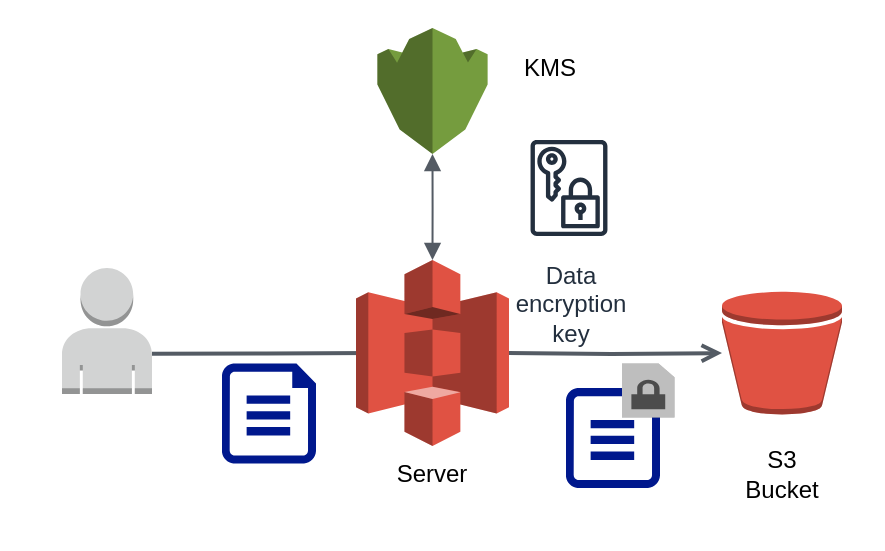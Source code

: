 <mxfile version="12.9.9" type="device"><diagram id="lTrpSe_SfNnOyp6GhTZZ" name="Page-1"><mxGraphModel dx="1106" dy="808" grid="1" gridSize="10" guides="1" tooltips="1" connect="1" arrows="1" fold="1" page="1" pageScale="1" pageWidth="1654" pageHeight="1169" math="0" shadow="0"><root><mxCell id="0"/><mxCell id="1" parent="0"/><mxCell id="tcZFUc5e3ohq0Pu9CYZt-1" value="" style="rounded=0;whiteSpace=wrap;html=1;strokeColor=#FFFFFF;" parent="1" vertex="1"><mxGeometry x="240" y="226.5" width="440" height="273.5" as="geometry"/></mxCell><mxCell id="JTTZSWXdcVhxsukjax-X-2" value="" style="outlineConnect=0;dashed=0;verticalLabelPosition=bottom;verticalAlign=top;align=center;html=1;shape=mxgraph.aws3.bucket;fillColor=#E05243;gradientColor=none;" parent="1" vertex="1"><mxGeometry x="600" y="371.75" width="60" height="61.5" as="geometry"/></mxCell><mxCell id="JTTZSWXdcVhxsukjax-X-3" value="" style="outlineConnect=0;dashed=0;verticalLabelPosition=bottom;verticalAlign=top;align=center;html=1;shape=mxgraph.aws3.user;fillColor=#D2D3D3;gradientColor=none;" parent="1" vertex="1"><mxGeometry x="270" y="360" width="45" height="63" as="geometry"/></mxCell><mxCell id="JTTZSWXdcVhxsukjax-X-4" value="" style="edgeStyle=orthogonalEdgeStyle;html=1;endArrow=open;elbow=vertical;startArrow=none;endFill=0;strokeColor=#545B64;rounded=0;exitX=1;exitY=0.68;exitDx=0;exitDy=0;exitPerimeter=0;entryX=0;entryY=0.5;entryDx=0;entryDy=0;entryPerimeter=0;strokeWidth=2;" parent="1" source="JTTZSWXdcVhxsukjax-X-3" edge="1"><mxGeometry width="100" relative="1" as="geometry"><mxPoint x="620" y="520.25" as="sourcePoint"/><mxPoint x="430" y="402.5" as="targetPoint"/></mxGeometry></mxCell><mxCell id="JTTZSWXdcVhxsukjax-X-5" value="" style="edgeStyle=orthogonalEdgeStyle;html=1;endArrow=open;elbow=vertical;startArrow=none;endFill=0;strokeColor=#545B64;rounded=0;exitX=1;exitY=0.5;exitDx=0;exitDy=0;exitPerimeter=0;strokeWidth=2;" parent="1" target="JTTZSWXdcVhxsukjax-X-2" edge="1"><mxGeometry width="100" relative="1" as="geometry"><mxPoint x="488.5" y="402.5" as="sourcePoint"/><mxPoint x="570" y="402.25" as="targetPoint"/></mxGeometry></mxCell><mxCell id="JTTZSWXdcVhxsukjax-X-7" value="Server" style="text;html=1;strokeColor=none;fillColor=none;align=center;verticalAlign=middle;whiteSpace=wrap;rounded=0;" parent="1" vertex="1"><mxGeometry x="435.25" y="453.25" width="40" height="20" as="geometry"/></mxCell><mxCell id="JTTZSWXdcVhxsukjax-X-9" value="S3 Bucket" style="text;html=1;strokeColor=none;fillColor=none;align=center;verticalAlign=middle;whiteSpace=wrap;rounded=0;" parent="1" vertex="1"><mxGeometry x="610" y="453.25" width="40" height="20" as="geometry"/></mxCell><mxCell id="JTTZSWXdcVhxsukjax-X-61" value="" style="aspect=fixed;pointerEvents=1;shadow=0;dashed=0;html=1;strokeColor=none;labelPosition=center;verticalLabelPosition=bottom;verticalAlign=top;align=center;fillColor=#00188D;shape=mxgraph.azure.file" parent="1" vertex="1"><mxGeometry x="350" y="407.75" width="47" height="50" as="geometry"/></mxCell><mxCell id="JTTZSWXdcVhxsukjax-X-64" value="" style="aspect=fixed;pointerEvents=1;shadow=0;dashed=0;html=1;strokeColor=none;labelPosition=center;verticalLabelPosition=bottom;verticalAlign=top;align=center;fillColor=#00188D;shape=mxgraph.azure.file" parent="1" vertex="1"><mxGeometry x="522" y="420" width="47" height="50" as="geometry"/></mxCell><mxCell id="tcZFUc5e3ohq0Pu9CYZt-4" value="" style="outlineConnect=0;dashed=0;verticalLabelPosition=bottom;verticalAlign=top;align=center;html=1;shape=mxgraph.aws3.encrypted_data;fillColor=#7D7C7C;gradientColor=none;strokeColor=#FFFFFF;" parent="1" vertex="1"><mxGeometry x="550" y="407.75" width="26.25" height="27" as="geometry"/></mxCell><mxCell id="KRVyKsrBWl13O11zXJel-1" value="" style="outlineConnect=0;dashed=0;verticalLabelPosition=bottom;verticalAlign=top;align=center;html=1;shape=mxgraph.aws3.s3;fillColor=#E05243;gradientColor=none;strokeColor=#FEFFFA;fontSize=16;" vertex="1" parent="1"><mxGeometry x="417" y="356" width="76.5" height="93" as="geometry"/></mxCell><mxCell id="KRVyKsrBWl13O11zXJel-2" value="" style="outlineConnect=0;dashed=0;verticalLabelPosition=bottom;verticalAlign=top;align=center;html=1;shape=mxgraph.aws3.kms;fillColor=#759C3E;gradientColor=none;strokeColor=#FEFFFA;fontSize=16;" vertex="1" parent="1"><mxGeometry x="427.69" y="240" width="55.12" height="63" as="geometry"/></mxCell><mxCell id="KRVyKsrBWl13O11zXJel-3" value="" style="edgeStyle=orthogonalEdgeStyle;html=1;endArrow=block;elbow=vertical;startArrow=block;startFill=1;endFill=1;strokeColor=#545B64;rounded=0;fontSize=16;exitX=0.5;exitY=1;exitDx=0;exitDy=0;exitPerimeter=0;" edge="1" parent="1" source="KRVyKsrBWl13O11zXJel-2" target="KRVyKsrBWl13O11zXJel-1"><mxGeometry width="100" relative="1" as="geometry"><mxPoint x="510" y="410" as="sourcePoint"/><mxPoint x="610" y="410" as="targetPoint"/></mxGeometry></mxCell><mxCell id="KRVyKsrBWl13O11zXJel-4" value="KMS" style="text;html=1;strokeColor=none;fillColor=none;align=center;verticalAlign=middle;whiteSpace=wrap;rounded=0;" vertex="1" parent="1"><mxGeometry x="493.5" y="250" width="40" height="20" as="geometry"/></mxCell><mxCell id="KRVyKsrBWl13O11zXJel-5" value="Data&#10;encryption&#10;key" style="outlineConnect=0;fontColor=#232F3E;gradientColor=none;strokeColor=#232F3E;fillColor=#ffffff;dashed=0;verticalLabelPosition=bottom;verticalAlign=top;align=center;html=1;fontSize=12;fontStyle=0;aspect=fixed;shape=mxgraph.aws4.resourceIcon;resIcon=mxgraph.aws4.data_encryption_key;" vertex="1" parent="1"><mxGeometry x="493.5" y="290" width="60" height="60" as="geometry"/></mxCell></root></mxGraphModel></diagram></mxfile>